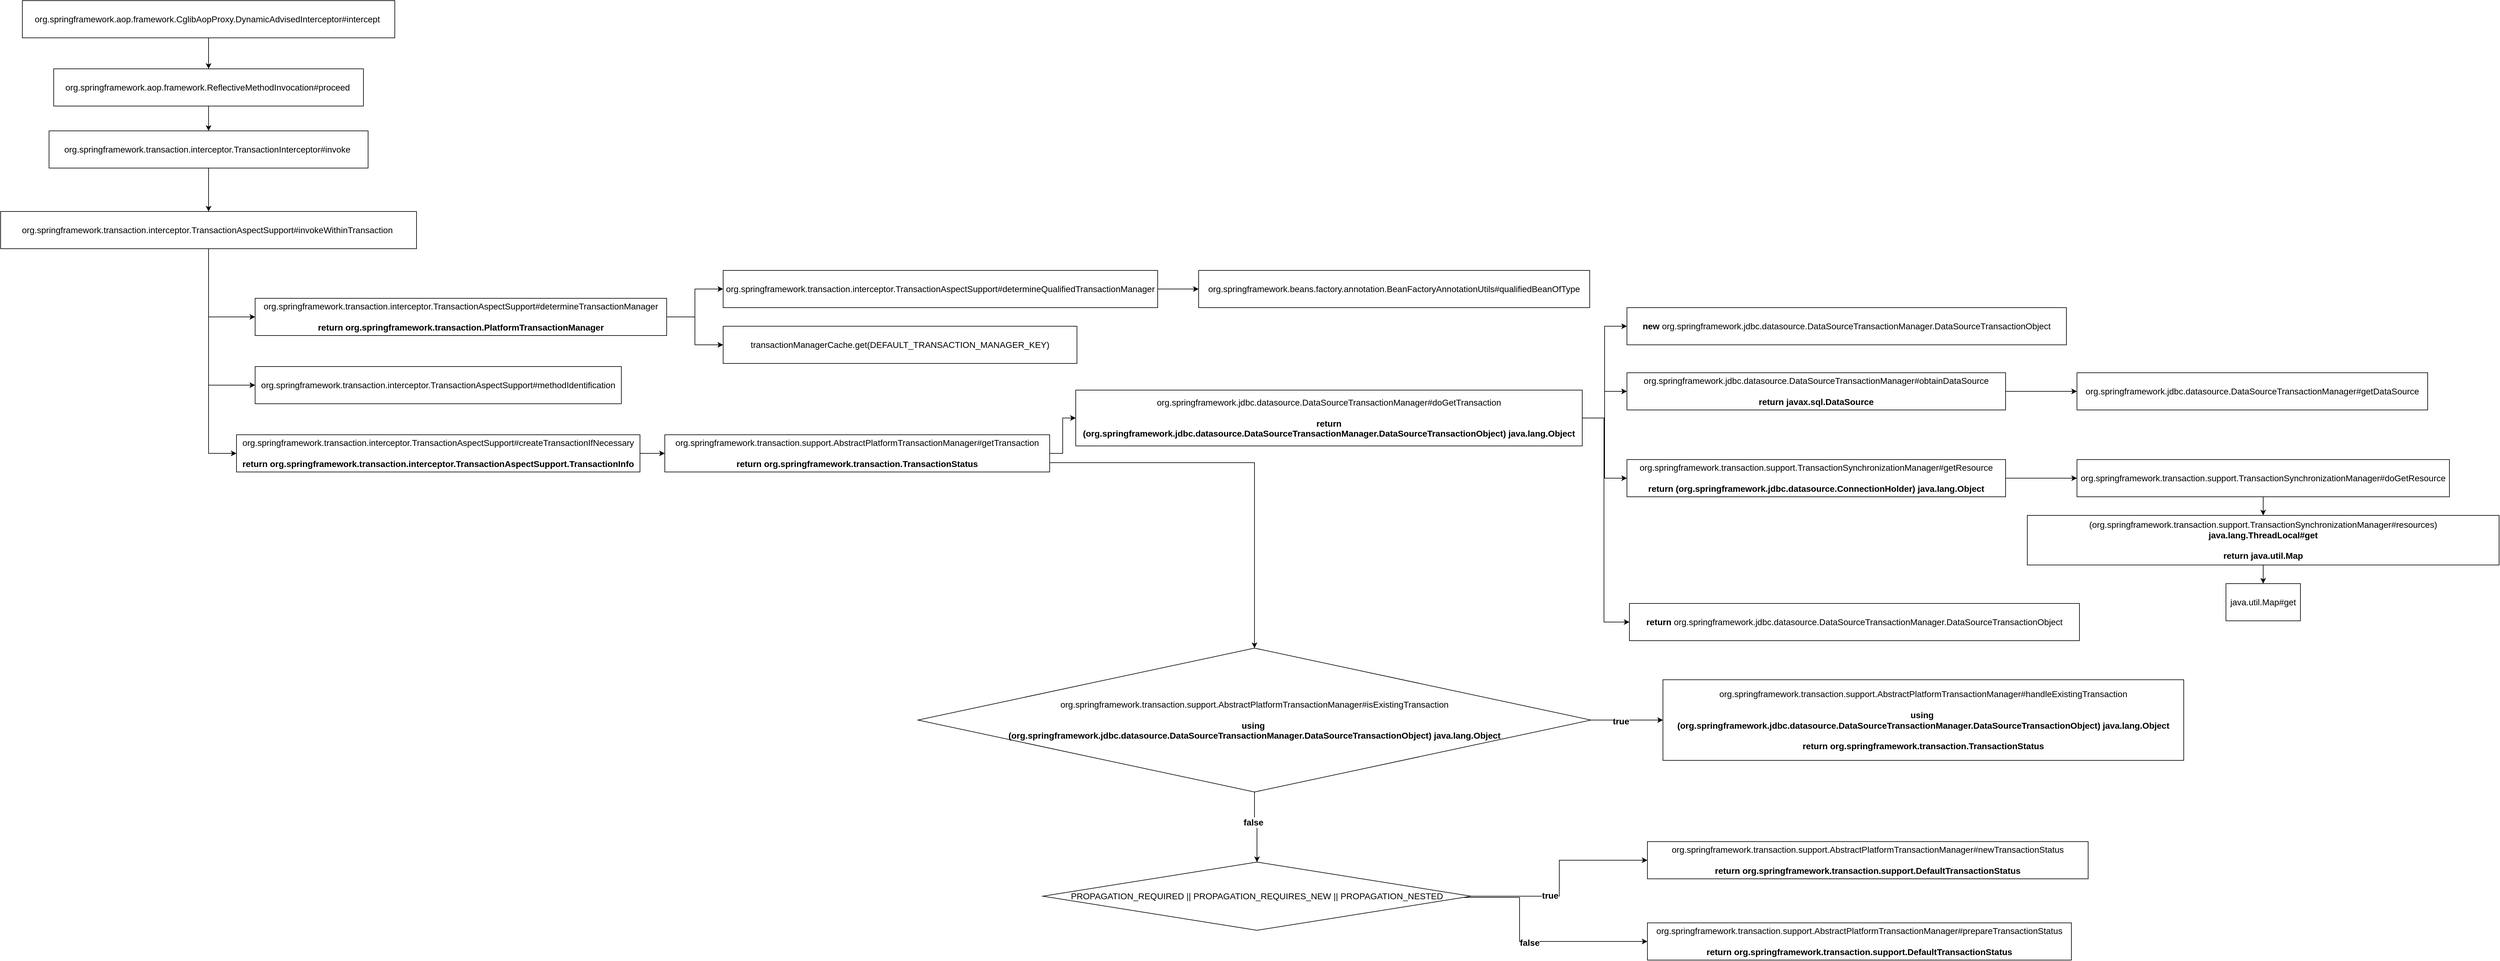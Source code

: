 <mxfile version="16.6.4" type="github">
  <diagram id="C5RBs43oDa-KdzZeNtuy" name="Page-1">
    <mxGraphModel dx="2181" dy="756" grid="0" gridSize="10" guides="1" tooltips="1" connect="1" arrows="1" fold="1" page="1" pageScale="1" pageWidth="827" pageHeight="1169" math="0" shadow="0">
      <root>
        <mxCell id="WIyWlLk6GJQsqaUBKTNV-0" />
        <mxCell id="WIyWlLk6GJQsqaUBKTNV-1" parent="WIyWlLk6GJQsqaUBKTNV-0" />
        <mxCell id="HDemBjrxflOcrxM6dK1a-2" value="" style="edgeStyle=orthogonalEdgeStyle;rounded=0;orthogonalLoop=1;jettySize=auto;html=1;fontSize=14;" edge="1" parent="WIyWlLk6GJQsqaUBKTNV-1" source="HDemBjrxflOcrxM6dK1a-0" target="HDemBjrxflOcrxM6dK1a-1">
          <mxGeometry relative="1" as="geometry" />
        </mxCell>
        <mxCell id="HDemBjrxflOcrxM6dK1a-0" value="&lt;font style=&quot;font-size: 14px;&quot;&gt;org.springframework.aop.framework.CglibAopProxy.DynamicAdvisedInterceptor#intercept&amp;nbsp;&lt;/font&gt;" style="rounded=0;whiteSpace=wrap;html=1;fontSize=14;" vertex="1" parent="WIyWlLk6GJQsqaUBKTNV-1">
          <mxGeometry x="-715" y="80" width="600" height="60" as="geometry" />
        </mxCell>
        <mxCell id="HDemBjrxflOcrxM6dK1a-4" value="" style="edgeStyle=orthogonalEdgeStyle;rounded=0;orthogonalLoop=1;jettySize=auto;html=1;fontSize=14;" edge="1" parent="WIyWlLk6GJQsqaUBKTNV-1" source="HDemBjrxflOcrxM6dK1a-1" target="HDemBjrxflOcrxM6dK1a-3">
          <mxGeometry relative="1" as="geometry" />
        </mxCell>
        <mxCell id="HDemBjrxflOcrxM6dK1a-1" value="org.springframework.aop.framework.ReflectiveMethodInvocation#proceed&amp;nbsp;" style="whiteSpace=wrap;html=1;rounded=0;fontSize=14;" vertex="1" parent="WIyWlLk6GJQsqaUBKTNV-1">
          <mxGeometry x="-664.5" y="190" width="499" height="60" as="geometry" />
        </mxCell>
        <mxCell id="HDemBjrxflOcrxM6dK1a-14" value="" style="edgeStyle=orthogonalEdgeStyle;rounded=0;orthogonalLoop=1;jettySize=auto;html=1;fontSize=14;" edge="1" parent="WIyWlLk6GJQsqaUBKTNV-1" source="HDemBjrxflOcrxM6dK1a-3" target="HDemBjrxflOcrxM6dK1a-13">
          <mxGeometry relative="1" as="geometry" />
        </mxCell>
        <mxCell id="HDemBjrxflOcrxM6dK1a-3" value="org.springframework.transaction.interceptor.TransactionInterceptor#invoke&amp;nbsp;" style="whiteSpace=wrap;html=1;rounded=0;fontSize=14;" vertex="1" parent="WIyWlLk6GJQsqaUBKTNV-1">
          <mxGeometry x="-672" y="290" width="514" height="60" as="geometry" />
        </mxCell>
        <mxCell id="HDemBjrxflOcrxM6dK1a-20" style="edgeStyle=orthogonalEdgeStyle;rounded=0;orthogonalLoop=1;jettySize=auto;html=1;entryX=0;entryY=0.5;entryDx=0;entryDy=0;fontSize=14;" edge="1" parent="WIyWlLk6GJQsqaUBKTNV-1" source="HDemBjrxflOcrxM6dK1a-5" target="HDemBjrxflOcrxM6dK1a-7">
          <mxGeometry relative="1" as="geometry" />
        </mxCell>
        <mxCell id="HDemBjrxflOcrxM6dK1a-21" style="edgeStyle=orthogonalEdgeStyle;rounded=0;orthogonalLoop=1;jettySize=auto;html=1;entryX=0;entryY=0.5;entryDx=0;entryDy=0;fontSize=14;" edge="1" parent="WIyWlLk6GJQsqaUBKTNV-1" source="HDemBjrxflOcrxM6dK1a-5" target="HDemBjrxflOcrxM6dK1a-11">
          <mxGeometry relative="1" as="geometry" />
        </mxCell>
        <mxCell id="HDemBjrxflOcrxM6dK1a-5" value="org.springframework.transaction.interceptor.TransactionAspectSupport#determineTransactionManager&lt;br&gt;&lt;br&gt;&lt;b&gt;return&amp;nbsp;org.springframework.transaction.PlatformTransactionManager&lt;/b&gt;" style="whiteSpace=wrap;html=1;fontSize=14;rounded=0;" vertex="1" parent="WIyWlLk6GJQsqaUBKTNV-1">
          <mxGeometry x="-340" y="560" width="663" height="60" as="geometry" />
        </mxCell>
        <mxCell id="HDemBjrxflOcrxM6dK1a-10" value="" style="edgeStyle=orthogonalEdgeStyle;rounded=0;orthogonalLoop=1;jettySize=auto;html=1;fontSize=14;" edge="1" parent="WIyWlLk6GJQsqaUBKTNV-1" source="HDemBjrxflOcrxM6dK1a-7" target="HDemBjrxflOcrxM6dK1a-9">
          <mxGeometry relative="1" as="geometry" />
        </mxCell>
        <mxCell id="HDemBjrxflOcrxM6dK1a-7" value="org.springframework.transaction.interceptor.TransactionAspectSupport#determineQualifiedTransactionManager" style="whiteSpace=wrap;html=1;fontSize=14;rounded=0;" vertex="1" parent="WIyWlLk6GJQsqaUBKTNV-1">
          <mxGeometry x="414" y="515" width="700" height="60" as="geometry" />
        </mxCell>
        <UserObject label="org.springframework.beans.factory.annotation.BeanFactoryAnnotationUtils#qualifiedBeanOfType" link="org.springframework.beans.factory.annotation.BeanFactoryAnnotationUtils#qualifiedBeanOfType" id="HDemBjrxflOcrxM6dK1a-9">
          <mxCell style="whiteSpace=wrap;html=1;fontSize=14;rounded=0;" vertex="1" parent="WIyWlLk6GJQsqaUBKTNV-1">
            <mxGeometry x="1180" y="515" width="630" height="60" as="geometry" />
          </mxCell>
        </UserObject>
        <mxCell id="HDemBjrxflOcrxM6dK1a-11" value="transactionManagerCache.get(DEFAULT_TRANSACTION_MANAGER_KEY)" style="whiteSpace=wrap;html=1;fontSize=14;rounded=0;" vertex="1" parent="WIyWlLk6GJQsqaUBKTNV-1">
          <mxGeometry x="414" y="605" width="570" height="60" as="geometry" />
        </mxCell>
        <mxCell id="HDemBjrxflOcrxM6dK1a-22" style="edgeStyle=orthogonalEdgeStyle;rounded=0;orthogonalLoop=1;jettySize=auto;html=1;exitX=1;exitY=0.5;exitDx=0;exitDy=0;entryX=0;entryY=0.5;entryDx=0;entryDy=0;fontSize=14;" edge="1" parent="WIyWlLk6GJQsqaUBKTNV-1" source="HDemBjrxflOcrxM6dK1a-13" target="HDemBjrxflOcrxM6dK1a-5">
          <mxGeometry relative="1" as="geometry">
            <Array as="points">
              <mxPoint x="-415" y="450" />
              <mxPoint x="-415" y="590" />
            </Array>
          </mxGeometry>
        </mxCell>
        <mxCell id="HDemBjrxflOcrxM6dK1a-24" value="" style="edgeStyle=orthogonalEdgeStyle;rounded=0;orthogonalLoop=1;jettySize=auto;html=1;fontSize=14;" edge="1" parent="WIyWlLk6GJQsqaUBKTNV-1" source="HDemBjrxflOcrxM6dK1a-13" target="HDemBjrxflOcrxM6dK1a-23">
          <mxGeometry relative="1" as="geometry">
            <Array as="points">
              <mxPoint x="-415" y="560" />
              <mxPoint x="-415" y="560" />
            </Array>
          </mxGeometry>
        </mxCell>
        <mxCell id="HDemBjrxflOcrxM6dK1a-27" value="" style="edgeStyle=orthogonalEdgeStyle;rounded=0;orthogonalLoop=1;jettySize=auto;html=1;fontSize=14;entryX=0;entryY=0.5;entryDx=0;entryDy=0;" edge="1" parent="WIyWlLk6GJQsqaUBKTNV-1" source="HDemBjrxflOcrxM6dK1a-13" target="HDemBjrxflOcrxM6dK1a-26">
          <mxGeometry relative="1" as="geometry">
            <mxPoint x="-410" y="810" as="targetPoint" />
          </mxGeometry>
        </mxCell>
        <mxCell id="HDemBjrxflOcrxM6dK1a-13" value="org.springframework.transaction.interceptor.TransactionAspectSupport#invokeWithinTransaction&amp;nbsp;" style="whiteSpace=wrap;html=1;fontSize=14;rounded=0;" vertex="1" parent="WIyWlLk6GJQsqaUBKTNV-1">
          <mxGeometry x="-750" y="420" width="670" height="60" as="geometry" />
        </mxCell>
        <mxCell id="HDemBjrxflOcrxM6dK1a-23" value="org.springframework.transaction.interceptor.TransactionAspectSupport#methodIdentification" style="whiteSpace=wrap;html=1;fontSize=14;rounded=0;" vertex="1" parent="WIyWlLk6GJQsqaUBKTNV-1">
          <mxGeometry x="-340" y="670" width="590" height="60" as="geometry" />
        </mxCell>
        <mxCell id="HDemBjrxflOcrxM6dK1a-29" value="" style="edgeStyle=orthogonalEdgeStyle;rounded=0;orthogonalLoop=1;jettySize=auto;html=1;fontSize=14;" edge="1" parent="WIyWlLk6GJQsqaUBKTNV-1" source="HDemBjrxflOcrxM6dK1a-26" target="HDemBjrxflOcrxM6dK1a-28">
          <mxGeometry relative="1" as="geometry" />
        </mxCell>
        <mxCell id="HDemBjrxflOcrxM6dK1a-26" value="org.springframework.transaction.interceptor.TransactionAspectSupport#createTransactionIfNecessary&lt;br&gt;&lt;br&gt;&lt;b&gt;return&amp;nbsp;org.springframework.transaction.interceptor.TransactionAspectSupport.TransactionInfo&lt;/b&gt;" style="whiteSpace=wrap;html=1;fontSize=14;rounded=0;" vertex="1" parent="WIyWlLk6GJQsqaUBKTNV-1">
          <mxGeometry x="-370" y="780" width="650" height="60" as="geometry" />
        </mxCell>
        <mxCell id="HDemBjrxflOcrxM6dK1a-31" value="" style="edgeStyle=orthogonalEdgeStyle;rounded=0;orthogonalLoop=1;jettySize=auto;html=1;fontSize=14;" edge="1" parent="WIyWlLk6GJQsqaUBKTNV-1" source="HDemBjrxflOcrxM6dK1a-28" target="HDemBjrxflOcrxM6dK1a-30">
          <mxGeometry relative="1" as="geometry" />
        </mxCell>
        <mxCell id="HDemBjrxflOcrxM6dK1a-74" value="" style="edgeStyle=orthogonalEdgeStyle;rounded=0;orthogonalLoop=1;jettySize=auto;html=1;fontSize=14;exitX=1;exitY=0.75;exitDx=0;exitDy=0;" edge="1" parent="WIyWlLk6GJQsqaUBKTNV-1" source="HDemBjrxflOcrxM6dK1a-28" target="HDemBjrxflOcrxM6dK1a-73">
          <mxGeometry relative="1" as="geometry" />
        </mxCell>
        <mxCell id="HDemBjrxflOcrxM6dK1a-28" value="org.springframework.transaction.support.AbstractPlatformTransactionManager#getTransaction&lt;br&gt;&lt;br&gt;&lt;b&gt;return&amp;nbsp;org.springframework.transaction.TransactionStatus&lt;/b&gt;" style="whiteSpace=wrap;html=1;fontSize=14;rounded=0;" vertex="1" parent="WIyWlLk6GJQsqaUBKTNV-1">
          <mxGeometry x="320" y="780" width="620" height="60" as="geometry" />
        </mxCell>
        <mxCell id="HDemBjrxflOcrxM6dK1a-55" style="edgeStyle=orthogonalEdgeStyle;rounded=0;orthogonalLoop=1;jettySize=auto;html=1;exitX=1;exitY=0.5;exitDx=0;exitDy=0;entryX=0;entryY=0.5;entryDx=0;entryDy=0;fontSize=14;" edge="1" parent="WIyWlLk6GJQsqaUBKTNV-1" source="HDemBjrxflOcrxM6dK1a-30" target="HDemBjrxflOcrxM6dK1a-35">
          <mxGeometry relative="1" as="geometry" />
        </mxCell>
        <mxCell id="HDemBjrxflOcrxM6dK1a-56" style="edgeStyle=orthogonalEdgeStyle;rounded=0;orthogonalLoop=1;jettySize=auto;html=1;exitX=1;exitY=0.5;exitDx=0;exitDy=0;entryX=0;entryY=0.5;entryDx=0;entryDy=0;fontSize=14;" edge="1" parent="WIyWlLk6GJQsqaUBKTNV-1" source="HDemBjrxflOcrxM6dK1a-30" target="HDemBjrxflOcrxM6dK1a-39">
          <mxGeometry relative="1" as="geometry" />
        </mxCell>
        <mxCell id="HDemBjrxflOcrxM6dK1a-82" style="edgeStyle=orthogonalEdgeStyle;rounded=0;orthogonalLoop=1;jettySize=auto;html=1;exitX=1;exitY=0.5;exitDx=0;exitDy=0;entryX=0;entryY=0.5;entryDx=0;entryDy=0;fontSize=14;" edge="1" parent="WIyWlLk6GJQsqaUBKTNV-1" source="HDemBjrxflOcrxM6dK1a-30" target="HDemBjrxflOcrxM6dK1a-80">
          <mxGeometry relative="1" as="geometry" />
        </mxCell>
        <mxCell id="HDemBjrxflOcrxM6dK1a-86" style="edgeStyle=orthogonalEdgeStyle;rounded=0;orthogonalLoop=1;jettySize=auto;html=1;exitX=1;exitY=0.5;exitDx=0;exitDy=0;entryX=0;entryY=0.5;entryDx=0;entryDy=0;fontSize=14;" edge="1" parent="WIyWlLk6GJQsqaUBKTNV-1" source="HDemBjrxflOcrxM6dK1a-30" target="HDemBjrxflOcrxM6dK1a-83">
          <mxGeometry relative="1" as="geometry">
            <Array as="points">
              <mxPoint x="1833" y="753" />
              <mxPoint x="1833" y="1082" />
            </Array>
          </mxGeometry>
        </mxCell>
        <mxCell id="HDemBjrxflOcrxM6dK1a-30" value="org.springframework.jdbc.datasource.DataSourceTransactionManager#doGetTransaction&lt;br&gt;&lt;br&gt;&lt;b&gt;return (org.springframework.jdbc.datasource.DataSourceTransactionManager.DataSourceTransactionObject)&amp;nbsp;java.lang.Object&lt;/b&gt;" style="whiteSpace=wrap;html=1;fontSize=14;rounded=0;" vertex="1" parent="WIyWlLk6GJQsqaUBKTNV-1">
          <mxGeometry x="982" y="708" width="816" height="90" as="geometry" />
        </mxCell>
        <mxCell id="HDemBjrxflOcrxM6dK1a-38" value="" style="edgeStyle=orthogonalEdgeStyle;rounded=0;orthogonalLoop=1;jettySize=auto;html=1;fontSize=14;" edge="1" parent="WIyWlLk6GJQsqaUBKTNV-1" source="HDemBjrxflOcrxM6dK1a-35" target="HDemBjrxflOcrxM6dK1a-37">
          <mxGeometry relative="1" as="geometry" />
        </mxCell>
        <mxCell id="HDemBjrxflOcrxM6dK1a-35" value="org.springframework.jdbc.datasource.DataSourceTransactionManager#obtainDataSource&lt;br&gt;&lt;br&gt;&lt;b&gt;return&amp;nbsp;javax.sql.DataSource&lt;/b&gt;" style="whiteSpace=wrap;html=1;fontSize=14;rounded=0;" vertex="1" parent="WIyWlLk6GJQsqaUBKTNV-1">
          <mxGeometry x="1870" y="680" width="610" height="60" as="geometry" />
        </mxCell>
        <mxCell id="HDemBjrxflOcrxM6dK1a-37" value="org.springframework.jdbc.datasource.DataSourceTransactionManager#getDataSource" style="whiteSpace=wrap;html=1;fontSize=14;rounded=0;" vertex="1" parent="WIyWlLk6GJQsqaUBKTNV-1">
          <mxGeometry x="2595" y="680" width="565" height="60" as="geometry" />
        </mxCell>
        <mxCell id="HDemBjrxflOcrxM6dK1a-42" value="" style="edgeStyle=orthogonalEdgeStyle;rounded=0;orthogonalLoop=1;jettySize=auto;html=1;fontSize=14;" edge="1" parent="WIyWlLk6GJQsqaUBKTNV-1" source="HDemBjrxflOcrxM6dK1a-39" target="HDemBjrxflOcrxM6dK1a-41">
          <mxGeometry relative="1" as="geometry" />
        </mxCell>
        <mxCell id="HDemBjrxflOcrxM6dK1a-39" value="org.springframework.transaction.support.TransactionSynchronizationManager#getResource&lt;br&gt;&lt;br&gt;&lt;b&gt;return (org.springframework.jdbc.datasource.ConnectionHolder)&amp;nbsp;java.lang.Object&lt;/b&gt;" style="whiteSpace=wrap;html=1;fontSize=14;rounded=0;" vertex="1" parent="WIyWlLk6GJQsqaUBKTNV-1">
          <mxGeometry x="1870" y="820" width="610" height="60" as="geometry" />
        </mxCell>
        <mxCell id="HDemBjrxflOcrxM6dK1a-44" value="" style="edgeStyle=orthogonalEdgeStyle;rounded=0;orthogonalLoop=1;jettySize=auto;html=1;fontSize=14;" edge="1" parent="WIyWlLk6GJQsqaUBKTNV-1" source="HDemBjrxflOcrxM6dK1a-41" target="HDemBjrxflOcrxM6dK1a-43">
          <mxGeometry relative="1" as="geometry" />
        </mxCell>
        <mxCell id="HDemBjrxflOcrxM6dK1a-41" value="org.springframework.transaction.support.TransactionSynchronizationManager#doGetResource" style="whiteSpace=wrap;html=1;fontSize=14;rounded=0;" vertex="1" parent="WIyWlLk6GJQsqaUBKTNV-1">
          <mxGeometry x="2595" y="820" width="600" height="60" as="geometry" />
        </mxCell>
        <mxCell id="HDemBjrxflOcrxM6dK1a-46" value="" style="edgeStyle=orthogonalEdgeStyle;rounded=0;orthogonalLoop=1;jettySize=auto;html=1;fontSize=14;" edge="1" parent="WIyWlLk6GJQsqaUBKTNV-1" source="HDemBjrxflOcrxM6dK1a-43" target="HDemBjrxflOcrxM6dK1a-45">
          <mxGeometry relative="1" as="geometry" />
        </mxCell>
        <mxCell id="HDemBjrxflOcrxM6dK1a-43" value="(org.springframework.transaction.support.TransactionSynchronizationManager#resources)&lt;br&gt;&lt;b&gt;java.lang.ThreadLocal#get&lt;/b&gt;&lt;br&gt;&lt;br&gt;&lt;b&gt;return java.util.Map&lt;/b&gt;" style="whiteSpace=wrap;html=1;fontSize=14;rounded=0;" vertex="1" parent="WIyWlLk6GJQsqaUBKTNV-1">
          <mxGeometry x="2515" y="910" width="760" height="80" as="geometry" />
        </mxCell>
        <mxCell id="HDemBjrxflOcrxM6dK1a-45" value="java.util.Map#get" style="whiteSpace=wrap;html=1;fontSize=14;rounded=0;" vertex="1" parent="WIyWlLk6GJQsqaUBKTNV-1">
          <mxGeometry x="2835" y="1020" width="120" height="60" as="geometry" />
        </mxCell>
        <mxCell id="HDemBjrxflOcrxM6dK1a-53" value="org.springframework.transaction.support.AbstractPlatformTransactionManager#newTransactionStatus&lt;br&gt;&lt;br&gt;&lt;b&gt;return&amp;nbsp;org.springframework.transaction.support.DefaultTransactionStatus&lt;/b&gt;" style="whiteSpace=wrap;html=1;fontSize=14;rounded=0;" vertex="1" parent="WIyWlLk6GJQsqaUBKTNV-1">
          <mxGeometry x="1903" y="1436" width="710" height="60" as="geometry" />
        </mxCell>
        <mxCell id="HDemBjrxflOcrxM6dK1a-66" style="edgeStyle=orthogonalEdgeStyle;rounded=0;orthogonalLoop=1;jettySize=auto;html=1;exitX=1;exitY=0.5;exitDx=0;exitDy=0;entryX=0;entryY=0.5;entryDx=0;entryDy=0;fontSize=14;" edge="1" parent="WIyWlLk6GJQsqaUBKTNV-1" source="HDemBjrxflOcrxM6dK1a-57" target="HDemBjrxflOcrxM6dK1a-53">
          <mxGeometry relative="1" as="geometry" />
        </mxCell>
        <mxCell id="HDemBjrxflOcrxM6dK1a-72" value="&lt;b&gt;true&lt;/b&gt;" style="edgeLabel;html=1;align=center;verticalAlign=middle;resizable=0;points=[];fontSize=14;" vertex="1" connectable="0" parent="HDemBjrxflOcrxM6dK1a-66">
          <mxGeometry x="-0.258" y="1" relative="1" as="geometry">
            <mxPoint as="offset" />
          </mxGeometry>
        </mxCell>
        <mxCell id="HDemBjrxflOcrxM6dK1a-70" value="" style="edgeStyle=orthogonalEdgeStyle;rounded=0;orthogonalLoop=1;jettySize=auto;html=1;fontSize=14;" edge="1" parent="WIyWlLk6GJQsqaUBKTNV-1" source="HDemBjrxflOcrxM6dK1a-57" target="HDemBjrxflOcrxM6dK1a-69">
          <mxGeometry relative="1" as="geometry">
            <Array as="points">
              <mxPoint x="1697" y="1526" />
            </Array>
          </mxGeometry>
        </mxCell>
        <mxCell id="HDemBjrxflOcrxM6dK1a-71" value="&lt;b&gt;false&lt;/b&gt;" style="edgeLabel;html=1;align=center;verticalAlign=middle;resizable=0;points=[];fontSize=14;" vertex="1" connectable="0" parent="HDemBjrxflOcrxM6dK1a-70">
          <mxGeometry x="-0.035" y="-2" relative="1" as="geometry">
            <mxPoint as="offset" />
          </mxGeometry>
        </mxCell>
        <mxCell id="HDemBjrxflOcrxM6dK1a-57" value="&lt;div&gt;PROPAGATION_REQUIRED ||&amp;nbsp;&lt;span&gt;PROPAGATION_REQUIRES_NEW ||&amp;nbsp;&lt;/span&gt;&lt;span&gt;PROPAGATION_NESTED&lt;/span&gt;&lt;/div&gt;" style="rhombus;whiteSpace=wrap;html=1;fontSize=14;rounded=0;" vertex="1" parent="WIyWlLk6GJQsqaUBKTNV-1">
          <mxGeometry x="929" y="1469" width="690" height="110" as="geometry" />
        </mxCell>
        <mxCell id="HDemBjrxflOcrxM6dK1a-69" value="org.springframework.transaction.support.AbstractPlatformTransactionManager#prepareTransactionStatus&lt;br&gt;&lt;br&gt;&lt;b&gt;return&amp;nbsp;org.springframework.transaction.support.DefaultTransactionStatus&lt;/b&gt;" style="whiteSpace=wrap;html=1;fontSize=14;rounded=0;" vertex="1" parent="WIyWlLk6GJQsqaUBKTNV-1">
          <mxGeometry x="1903" y="1567" width="683" height="60" as="geometry" />
        </mxCell>
        <mxCell id="HDemBjrxflOcrxM6dK1a-76" value="" style="edgeStyle=orthogonalEdgeStyle;rounded=0;orthogonalLoop=1;jettySize=auto;html=1;fontSize=14;" edge="1" parent="WIyWlLk6GJQsqaUBKTNV-1" source="HDemBjrxflOcrxM6dK1a-73" target="HDemBjrxflOcrxM6dK1a-75">
          <mxGeometry relative="1" as="geometry" />
        </mxCell>
        <mxCell id="HDemBjrxflOcrxM6dK1a-78" value="&lt;b&gt;true&lt;/b&gt;" style="edgeLabel;html=1;align=center;verticalAlign=middle;resizable=0;points=[];fontSize=14;" vertex="1" connectable="0" parent="HDemBjrxflOcrxM6dK1a-76">
          <mxGeometry x="-0.18" y="-2" relative="1" as="geometry">
            <mxPoint as="offset" />
          </mxGeometry>
        </mxCell>
        <mxCell id="HDemBjrxflOcrxM6dK1a-77" value="" style="edgeStyle=orthogonalEdgeStyle;rounded=0;orthogonalLoop=1;jettySize=auto;html=1;fontSize=14;entryX=0.5;entryY=0;entryDx=0;entryDy=0;" edge="1" parent="WIyWlLk6GJQsqaUBKTNV-1" source="HDemBjrxflOcrxM6dK1a-73" target="HDemBjrxflOcrxM6dK1a-57">
          <mxGeometry relative="1" as="geometry">
            <mxPoint x="1274" y="1365" as="targetPoint" />
          </mxGeometry>
        </mxCell>
        <mxCell id="HDemBjrxflOcrxM6dK1a-79" value="&lt;b&gt;false&lt;/b&gt;" style="edgeLabel;html=1;align=center;verticalAlign=middle;resizable=0;points=[];fontSize=14;" vertex="1" connectable="0" parent="HDemBjrxflOcrxM6dK1a-77">
          <mxGeometry x="-0.174" y="-2" relative="1" as="geometry">
            <mxPoint as="offset" />
          </mxGeometry>
        </mxCell>
        <mxCell id="HDemBjrxflOcrxM6dK1a-73" value="org.springframework.transaction.support.AbstractPlatformTransactionManager#isExistingTransaction&lt;br&gt;&lt;br&gt;&lt;b&gt;using&amp;nbsp;&lt;br&gt;(org.springframework.jdbc.datasource.DataSourceTransactionManager.DataSourceTransactionObject)&amp;nbsp;java.lang.Object&lt;/b&gt;" style="rhombus;whiteSpace=wrap;html=1;fontSize=14;rounded=0;" vertex="1" parent="WIyWlLk6GJQsqaUBKTNV-1">
          <mxGeometry x="728" y="1124" width="1084" height="232" as="geometry" />
        </mxCell>
        <mxCell id="HDemBjrxflOcrxM6dK1a-75" value="org.springframework.transaction.support.AbstractPlatformTransactionManager#handleExistingTransaction&lt;br&gt;&lt;br&gt;&lt;b&gt;using&amp;nbsp;&lt;br&gt;(org.springframework.jdbc.datasource.DataSourceTransactionManager.DataSourceTransactionObject)&amp;nbsp;java.lang.Object&lt;br&gt;&lt;/b&gt;&lt;br&gt;&lt;b&gt;return&amp;nbsp;org.springframework.transaction.TransactionStatus&lt;/b&gt;" style="whiteSpace=wrap;html=1;fontSize=14;rounded=0;" vertex="1" parent="WIyWlLk6GJQsqaUBKTNV-1">
          <mxGeometry x="1928" y="1175" width="839" height="130" as="geometry" />
        </mxCell>
        <mxCell id="HDemBjrxflOcrxM6dK1a-80" value="&lt;b&gt;new&lt;/b&gt;&amp;nbsp;org.springframework.jdbc.datasource.DataSourceTransactionManager.DataSourceTransactionObject" style="whiteSpace=wrap;html=1;fontSize=14;rounded=0;" vertex="1" parent="WIyWlLk6GJQsqaUBKTNV-1">
          <mxGeometry x="1870" y="575" width="708" height="60" as="geometry" />
        </mxCell>
        <mxCell id="HDemBjrxflOcrxM6dK1a-83" value="&lt;b&gt;return &lt;/b&gt;org.springframework.jdbc.datasource.DataSourceTransactionManager.DataSourceTransactionObject" style="whiteSpace=wrap;html=1;fontSize=14;rounded=0;" vertex="1" parent="WIyWlLk6GJQsqaUBKTNV-1">
          <mxGeometry x="1874" y="1052" width="725" height="60" as="geometry" />
        </mxCell>
      </root>
    </mxGraphModel>
  </diagram>
</mxfile>
